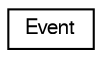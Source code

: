 digraph "Graphical Class Hierarchy"
{
  edge [fontname="FreeSans",fontsize="10",labelfontname="FreeSans",labelfontsize="10"];
  node [fontname="FreeSans",fontsize="10",shape=record];
  rankdir="LR";
  Node0 [label="Event",height=0.2,width=0.4,color="black", fillcolor="white", style="filled",URL="$classEvent.html"];
}
